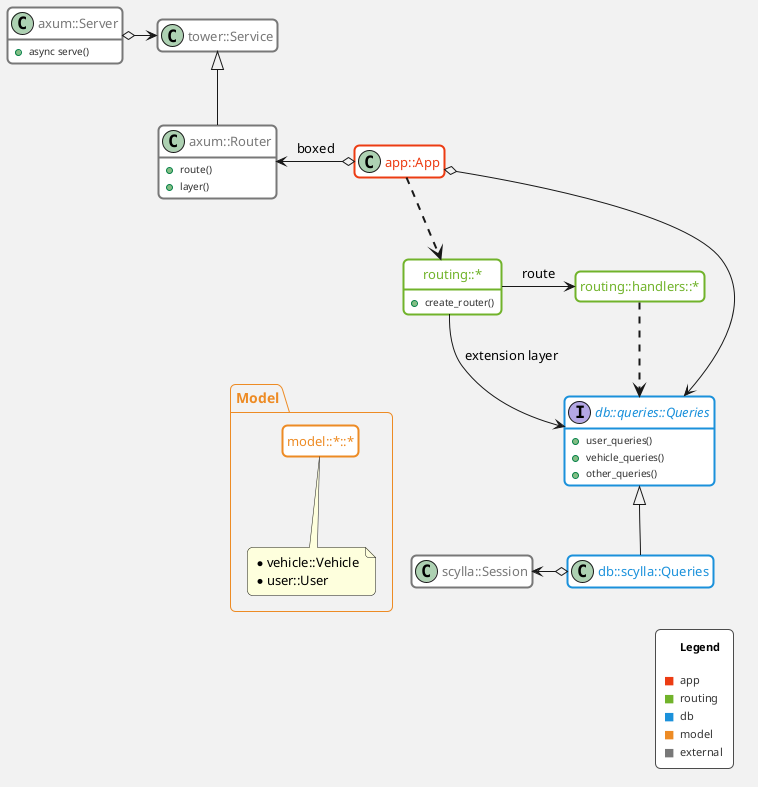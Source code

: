 @startuml pClass diagram


' AxumServer, AxumRouter, App

class AxumServer as "axum::Server" <<external>> {
    + async serve()
}

class AxumRouter as "axum::Router" <<external>> {
	+ route()
	+ layer()
}

class TowerService as "tower::Service" <<external>>

class App as "app::App" <<app>>
class State as "state::State"

AxumServer o-right-> TowerService
AxumRouter -up-|> TowerService
App o-left-> AxumRouter : boxed
App o-right-State

remove State


' Routing 

' abusing 'annotation' element for module functions
annotation routing as "routing::*" <<routing>> {
	+ create_router()
}

' abusing 'annotation' element for module functions
annotation handlers as "routing::handlers::*" <<routing>>
handlers ..> State
handlers ..> Queries

'note right of handlers
'   * user_handlers
'   * vehicle_handlers
'endnote

routing -right-> handlers : route
routing -up-> State : extension layer

App -down- dummy
dummy -right- routing
App .down.> routing
hide dummy


' Model

package Model <<model>> {
	annotation model as "model::*::*" <<model>>
	
	note bottom of model
		* vehicle::Vehicle
		* user::User
	endnote
}

dummy -down- model


' Queries

interface Queries as "db::queries::Queries" <<db>> {
	+ user_queries()
	+ vehicle_queries()
	+ other_queries()
}

class ScyllaQueries as "db::scylla::Queries" <<db>>

App o-[norank]-> Queries
routing -down-> Queries : extension layer


' Scylla

class ScyllaSession as "scylla::Session" <<external>>

ScyllaQueries o-left-> ScyllaSession
Queries <|-- ScyllaQueries


' Legend

!$appColor = "#ec3c13"
!$routingColor = "#71b32b"
!$dbColor = "#1b91db"
!$modelColor = "#ed8b24"
!$externalColor = "#787878"

legend right
|= |= <color:#000000>Legend  \n|
|<color:$appColor>■</color>| <color:#333333>app |
|<color:$routingColor>■</color>| <color:#333333>routing |
|<color:$dbColor>■</color>| <color:#333333>db |
|<color:$modelColor>■</color>| <color:#333333>model |
|<color:$externalColor>■</color>| <color:#333333>external |
endlegend


' Appearance

hide stereotype
hide empty members
Skinparam shadowing false

hide annotation circle

skinparam {
	BackgroundColor #f2f2f2
	RoundCorner 10
	Padding 1.5

	ArrowColor #787878
	ArrowThickness 2
}

skinparam class {
	BorderThickness 2
	BackgroundColor #ffffff
	AttributeFontColor #2f2f2f
	AttributeFontSize 10
	FontSize 13
	FontStyle "bold"
	BorderColor #2c2c2c
	
	FontColor<<app>> $appColor
	BorderColor<<app>> $appColor

	FontColor<<routing>> $routingColor
	BorderColor<<routing>> $routingColor

	FontColor<<db>> $dbColor
	BorderColor<<db>> $dbColor

	FontColor<<model>> $modelColor
	BorderColor<<model>> $modelColor

	FontColor<<external>> $externalColor
	BorderColor<<external>> $externalColor
}

skinparam package {
	BorderThickness 1

	FontColor<<model>> $modelColor
	FontColor<<routing>> $routingColor
	FontColor<<db>> $dbColor

	BorderColor<<model>> $modelColor
	BorderColor<<routing>> $routingColor
	BorderColor<<db>> $dbColor
}

skinparam legendBackgroundColor #ffffff
skinparam legendBorderColor #4c4c4c
skinparam LegendFontColor #ffffff
skinparam LegendFontSize 11

@enduml
